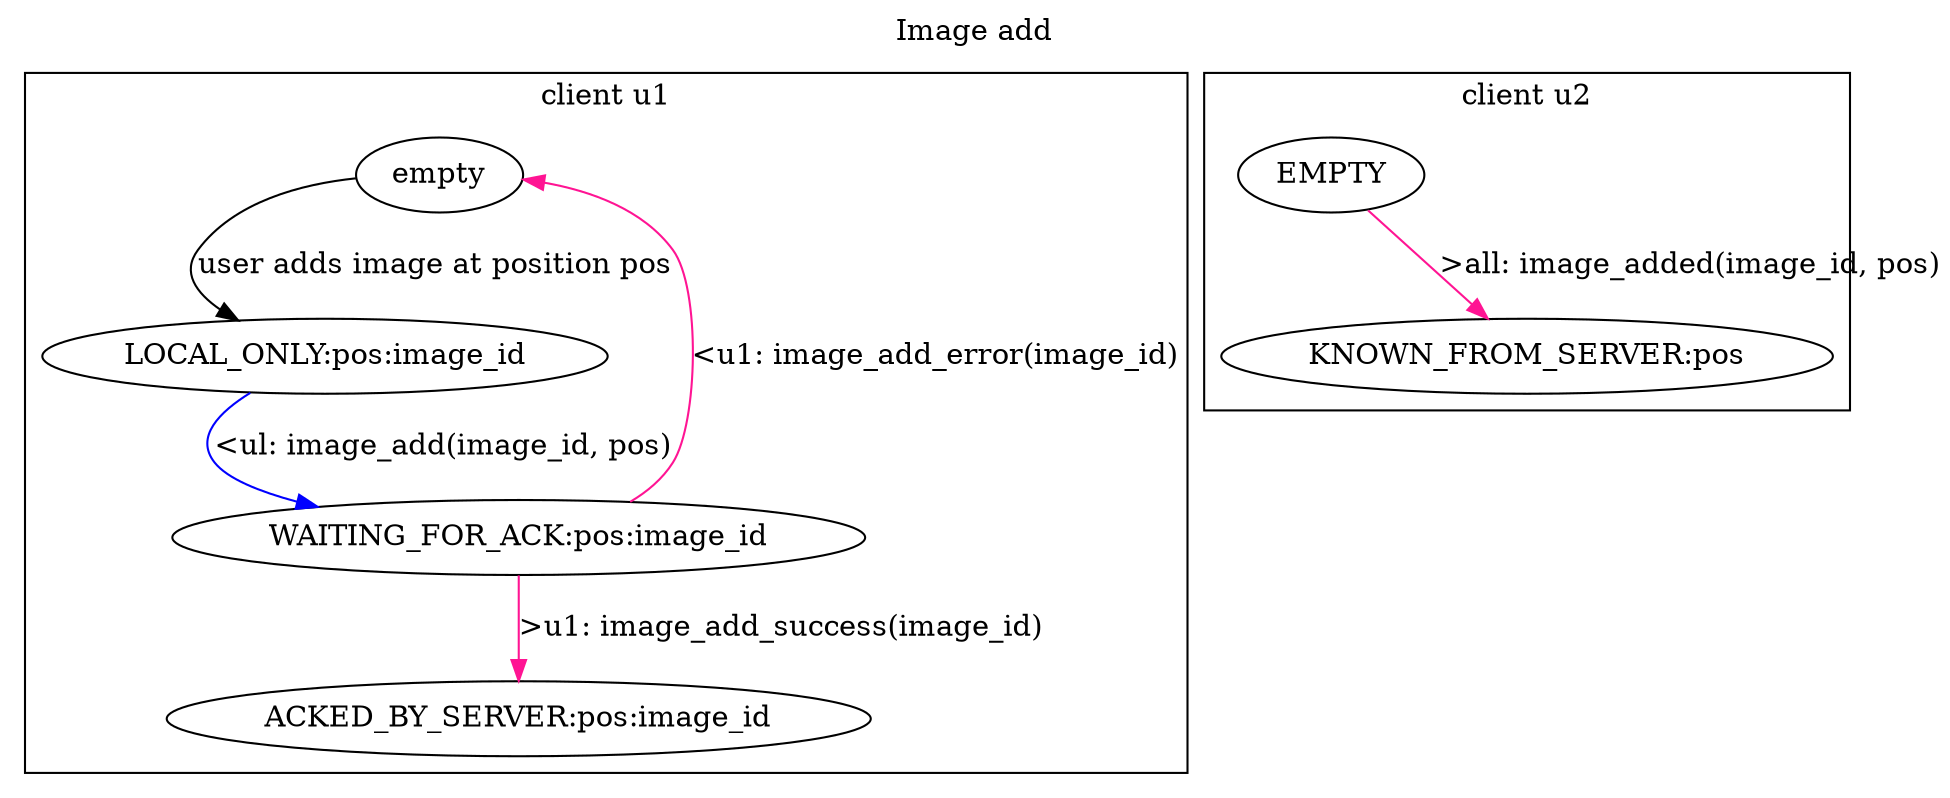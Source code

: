 # deeppink = message from server
# blue = message to server

Digraph G {
  labelloc = "t";
  label = "Image add"

  subgraph cluster_u1 {
    label = "client u1"

    empty
    -> "LOCAL_ONLY:pos:image_id"
    [label = "user adds image at position pos"]

    "LOCAL_ONLY:pos:image_id"
    -> "WAITING_FOR_ACK:pos:image_id"
    [label = "<ul: image_add(image_id, pos)" color = blue]

    "WAITING_FOR_ACK:pos:image_id"
    -> "ACKED_BY_SERVER:pos:image_id"
    [label = ">u1: image_add_success(image_id)" color = deeppink]

    // Error cases

    "WAITING_FOR_ACK:pos:image_id"
    -> empty
    [label = "<u1: image_add_error(image_id)" color = deeppink]
  }

  subgraph cluster_u2 {
    label = "client u2"

    EMPTY
    -> "KNOWN_FROM_SERVER:pos"
    [label = ">all: image_added(image_id, pos)" color = deeppink]
  }
}
